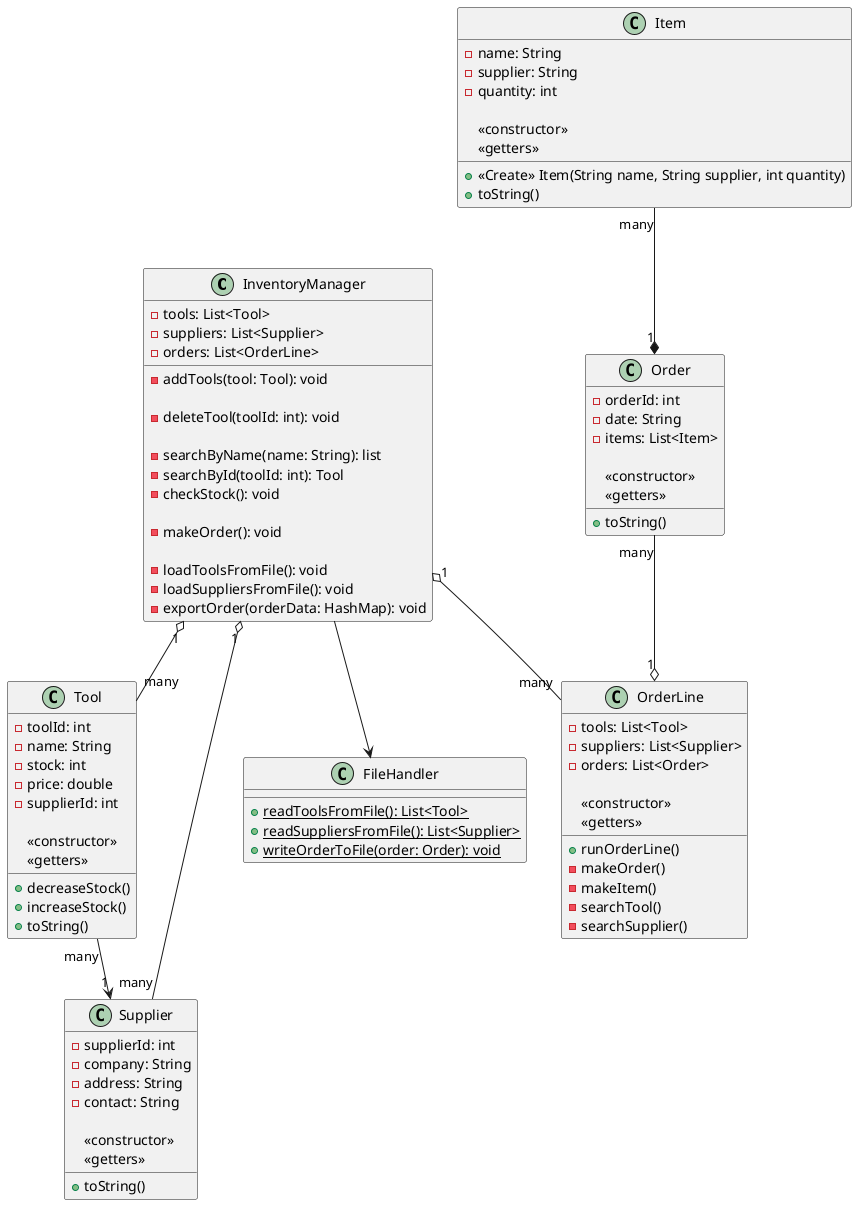 @startuml
    class InventoryManager {
        /' class attributes '/
        - tools: List<Tool>
        - suppliers: List<Supplier>
        - orders: List<OrderLine>

        /' create|add tools '/
        - addTools(tool: Tool): void

        /' delete tools '/
        - deleteTool(toolId: int): void

        /' read tools '/
        - searchByName(name: String): list
        - searchById(toolId: int): Tool
        - checkStock(): void

        /' update tools '/
        - makeOrder(): void

        /' file handler '/
        - loadToolsFromFile(): void
        - loadSuppliersFromFile(): void
        - exportOrder(orderData: HashMap): void
    }

    class Tool {
        /' class attributes '/
        - toolId: int
        - name: String
        - stock: int
        - price: double
        - supplierId: int

        <<constructor>>
        <<getters>>

        /' update stock '/
        + decreaseStock()
        + increaseStock()
        + toString()
    }

    class Supplier {
        /' class attributes '/
        - supplierId: int
        - company: String
        - address: String
        - contact: String

        <<constructor>>
        <<getters>>
        + toString()
    }

    class OrderLine {
        /' class attributes '/
        - tools: List<Tool>
        - suppliers: List<Supplier>
        - orders: List<Order>

        <<constructor>>
        <<getters>>

        /' creates one order '/
        + runOrderLine()
        - makeOrder()
        - makeItem()
        - searchTool()
        - searchSupplier()
    }

    class Order {
        /' class attributes '/
        - orderId: int
        - date: String
        - items: List<Item>

        <<constructor>>
        <<getters>>
        + toString()
    }

    class Item {
        - name: String
        - supplier: String
        - quantity: int
        + <<Create>> Item(String name, String supplier, int quantity)

        <<constructor>>
        <<getters>>
        + toString()
    }

    class FileHandler {
        /' read files '/
        + {static} readToolsFromFile(): List<Tool>
        + {static} readSuppliersFromFile(): List<Supplier>
        + {static} writeOrderToFile(order: Order): void
    }

    /' relationships for InventoryManager '/
    InventoryManager --> FileHandler
    InventoryManager "1" o-- "many" Tool
    InventoryManager "1" o-- "many" Supplier
    InventoryManager "1" o-- "many" OrderLine

    /' relationships for Tool and Supplier '/
    Tool "many" --> "1"  Supplier

    /' relationships for Orderline, Order, Item '/
    Order "many" --o "1" OrderLine
    Item "many" --* "1" Order
@enduml